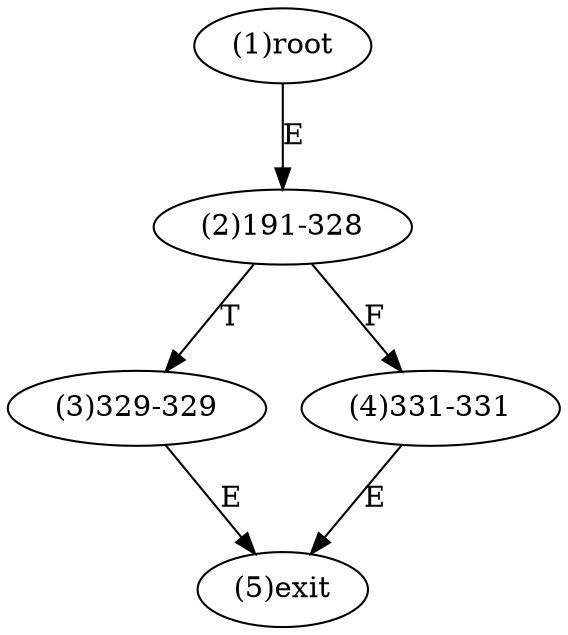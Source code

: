 digraph "" { 
1[ label="(1)root"];
2[ label="(2)191-328"];
3[ label="(3)329-329"];
4[ label="(4)331-331"];
5[ label="(5)exit"];
1->2[ label="E"];
2->4[ label="F"];
2->3[ label="T"];
3->5[ label="E"];
4->5[ label="E"];
}